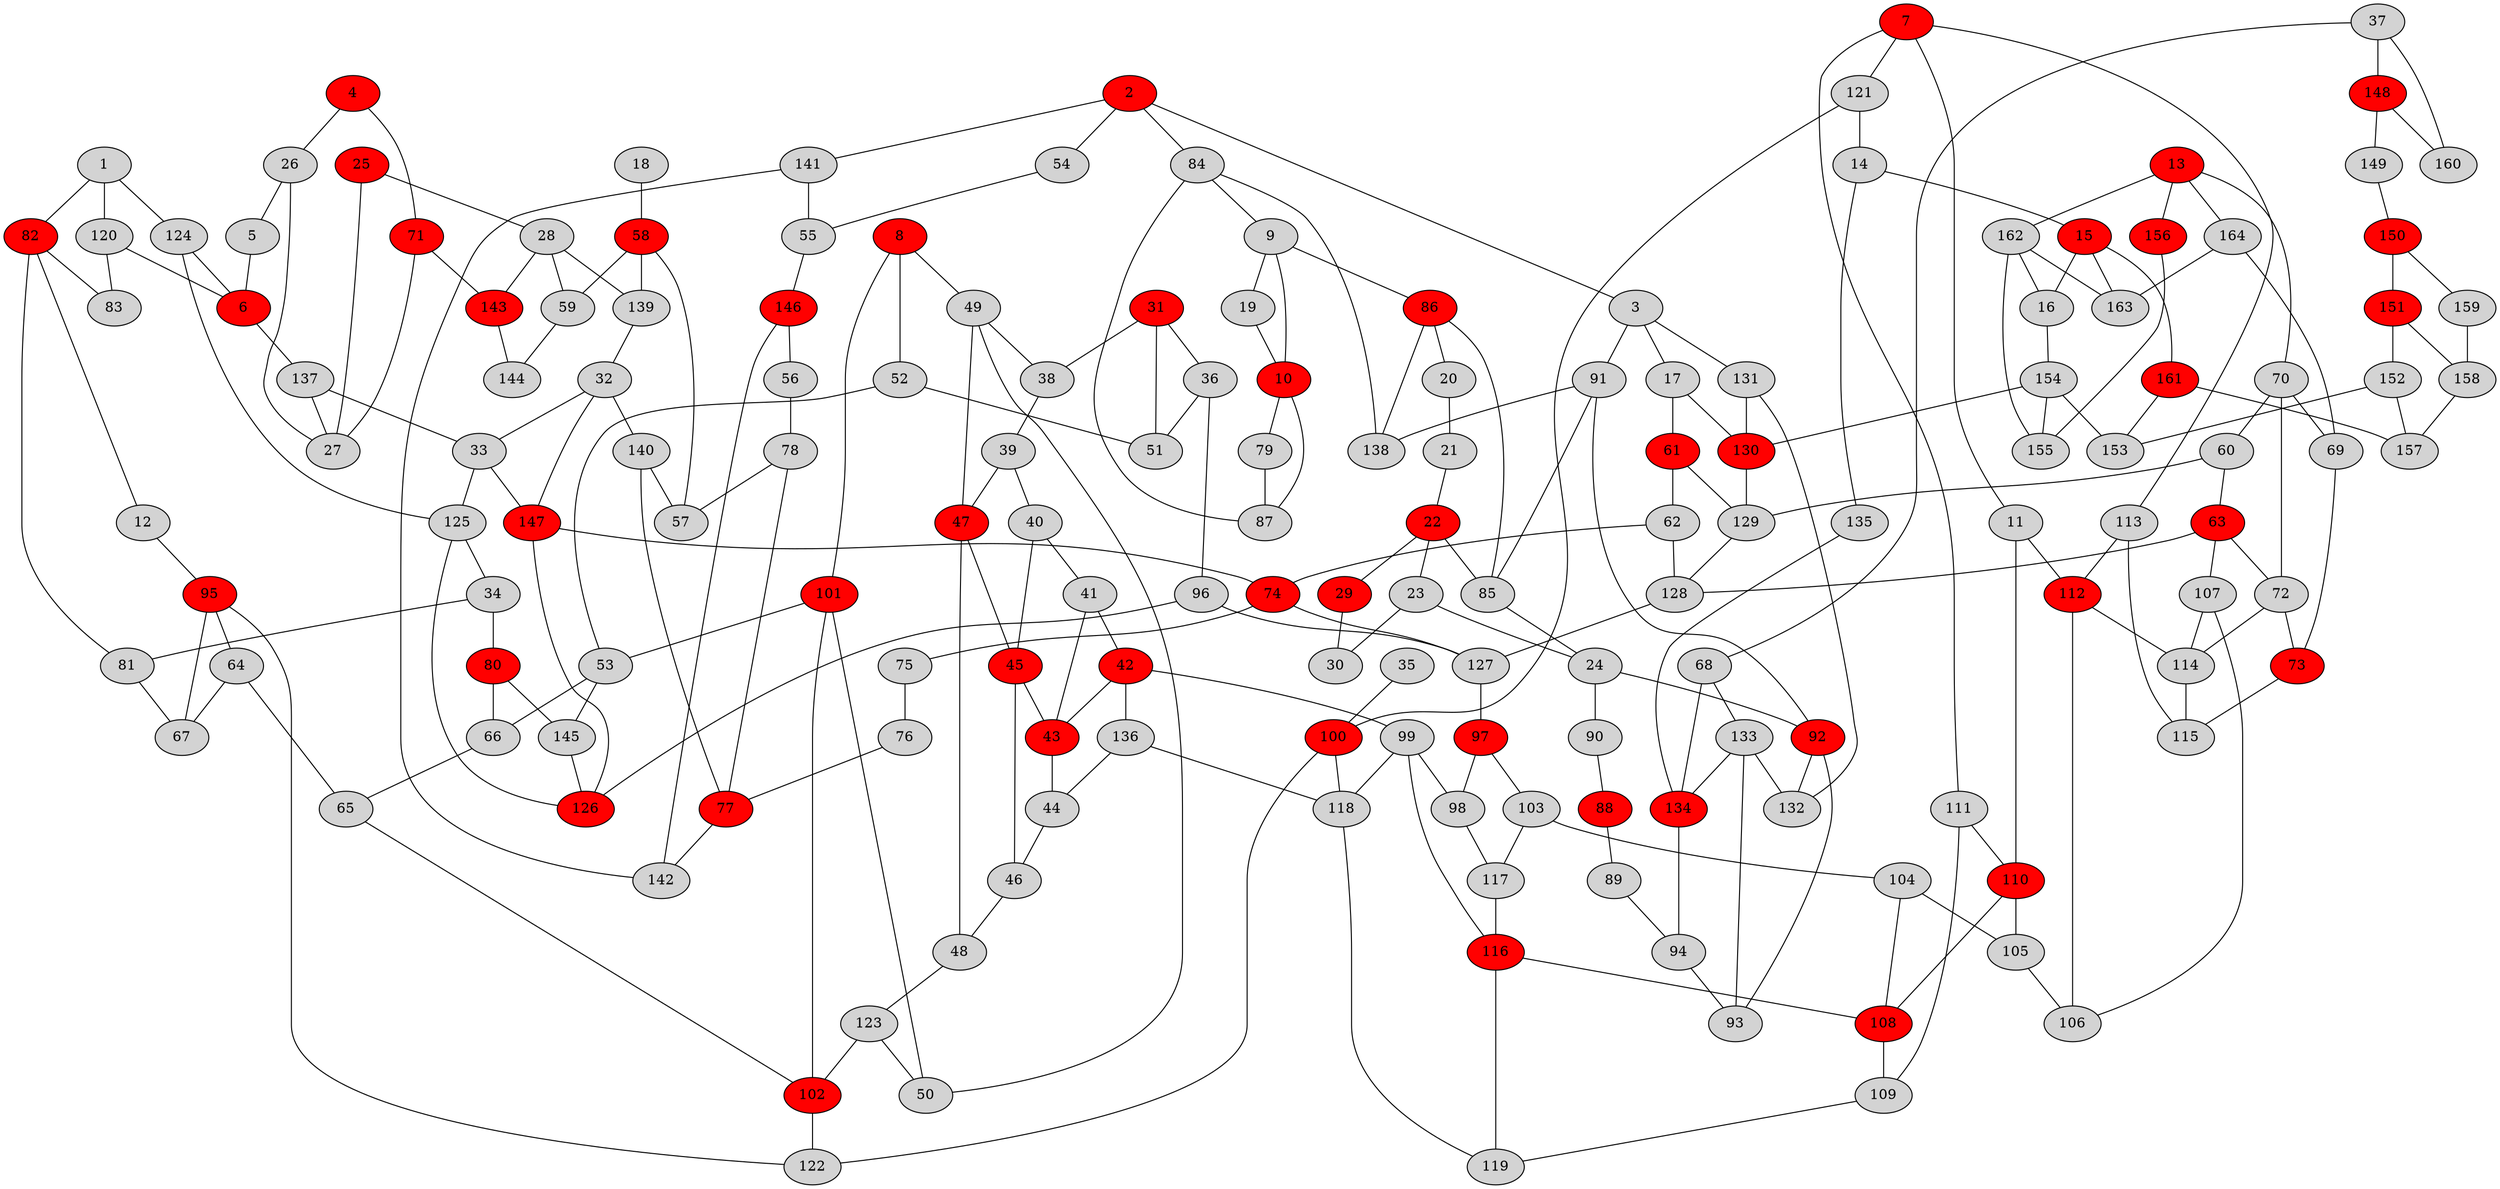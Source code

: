 graph {
	1 [style=filled]
	82 [fillcolor=red style=filled]
	120 [style=filled]
	124 [style=filled]
	2 [fillcolor=red style=filled]
	141 [style=filled]
	84 [style=filled]
	3 [style=filled]
	54 [style=filled]
	91 [style=filled]
	131 [style=filled]
	17 [style=filled]
	4 [fillcolor=red style=filled]
	71 [fillcolor=red style=filled]
	26 [style=filled]
	5 [style=filled]
	6 [fillcolor=red style=filled]
	137 [style=filled]
	7 [fillcolor=red style=filled]
	111 [style=filled]
	113 [style=filled]
	121 [style=filled]
	11 [style=filled]
	8 [fillcolor=red style=filled]
	101 [fillcolor=red style=filled]
	49 [style=filled]
	52 [style=filled]
	9 [style=filled]
	19 [style=filled]
	10 [fillcolor=red style=filled]
	86 [fillcolor=red style=filled]
	79 [style=filled]
	87 [style=filled]
	110 [fillcolor=red style=filled]
	112 [fillcolor=red style=filled]
	12 [style=filled]
	95 [fillcolor=red style=filled]
	13 [fillcolor=red style=filled]
	70 [style=filled]
	156 [fillcolor=red style=filled]
	162 [style=filled]
	164 [style=filled]
	14 [style=filled]
	15 [fillcolor=red style=filled]
	135 [style=filled]
	161 [fillcolor=red style=filled]
	163 [style=filled]
	16 [style=filled]
	154 [style=filled]
	61 [fillcolor=red style=filled]
	130 [fillcolor=red style=filled]
	18 [style=filled]
	58 [fillcolor=red style=filled]
	20 [style=filled]
	21 [style=filled]
	22 [fillcolor=red style=filled]
	29 [fillcolor=red style=filled]
	85 [style=filled]
	23 [style=filled]
	30 [style=filled]
	24 [style=filled]
	90 [style=filled]
	92 [fillcolor=red style=filled]
	25 [fillcolor=red style=filled]
	27 [style=filled]
	28 [style=filled]
	143 [fillcolor=red style=filled]
	139 [style=filled]
	59 [style=filled]
	31 [fillcolor=red style=filled]
	36 [style=filled]
	38 [style=filled]
	51 [style=filled]
	32 [style=filled]
	33 [style=filled]
	147 [fillcolor=red style=filled]
	140 [style=filled]
	125 [style=filled]
	34 [style=filled]
	80 [fillcolor=red style=filled]
	81 [style=filled]
	35 [style=filled]
	100 [fillcolor=red style=filled]
	96 [style=filled]
	37 [style=filled]
	68 [style=filled]
	148 [fillcolor=red style=filled]
	160 [style=filled]
	39 [style=filled]
	40 [style=filled]
	47 [fillcolor=red style=filled]
	41 [style=filled]
	45 [fillcolor=red style=filled]
	42 [fillcolor=red style=filled]
	43 [fillcolor=red style=filled]
	99 [style=filled]
	136 [style=filled]
	44 [style=filled]
	46 [style=filled]
	48 [style=filled]
	123 [style=filled]
	50 [style=filled]
	53 [style=filled]
	145 [style=filled]
	66 [style=filled]
	55 [style=filled]
	146 [fillcolor=red style=filled]
	56 [style=filled]
	78 [style=filled]
	57 [style=filled]
	144 [style=filled]
	60 [style=filled]
	63 [fillcolor=red style=filled]
	129 [style=filled]
	62 [style=filled]
	74 [fillcolor=red style=filled]
	128 [style=filled]
	72 [style=filled]
	107 [style=filled]
	64 [style=filled]
	65 [style=filled]
	67 [style=filled]
	102 [fillcolor=red style=filled]
	133 [style=filled]
	134 [fillcolor=red style=filled]
	69 [style=filled]
	73 [fillcolor=red style=filled]
	114 [style=filled]
	115 [style=filled]
	75 [style=filled]
	127 [style=filled]
	76 [style=filled]
	77 [fillcolor=red style=filled]
	142 [style=filled]
	83 [style=filled]
	138 [style=filled]
	88 [fillcolor=red style=filled]
	89 [style=filled]
	94 [style=filled]
	93 [style=filled]
	132 [style=filled]
	122 [style=filled]
	126 [fillcolor=red style=filled]
	97 [fillcolor=red style=filled]
	98 [style=filled]
	103 [style=filled]
	117 [style=filled]
	118 [style=filled]
	116 [fillcolor=red style=filled]
	104 [style=filled]
	105 [style=filled]
	108 [fillcolor=red style=filled]
	106 [style=filled]
	109 [style=filled]
	119 [style=filled]
	149 [style=filled]
	150 [fillcolor=red style=filled]
	151 [fillcolor=red style=filled]
	159 [style=filled]
	152 [style=filled]
	158 [style=filled]
	153 [style=filled]
	157 [style=filled]
	155 [style=filled]
	1 -- 82
	1 -- 120
	1 -- 124
	82 -- 12
	82 -- 81
	82 -- 83
	120 -- 6
	120 -- 83
	124 -- 6
	124 -- 125
	2 -- 141
	2 -- 84
	2 -- 3
	2 -- 54
	141 -- 55
	141 -- 142
	84 -- 9
	84 -- 87
	84 -- 138
	3 -- 91
	3 -- 131
	3 -- 17
	54 -- 55
	91 -- 85
	91 -- 92
	91 -- 138
	131 -- 130
	131 -- 132
	17 -- 61
	17 -- 130
	4 -- 71
	4 -- 26
	71 -- 27
	71 -- 143
	26 -- 5
	26 -- 27
	5 -- 6
	6 -- 137
	137 -- 27
	137 -- 33
	7 -- 111
	7 -- 113
	7 -- 121
	7 -- 11
	111 -- 109
	111 -- 110
	113 -- 112
	113 -- 115
	121 -- 14
	121 -- 100
	11 -- 110
	11 -- 112
	8 -- 101
	8 -- 49
	8 -- 52
	101 -- 50
	101 -- 53
	101 -- 102
	49 -- 38
	49 -- 47
	49 -- 50
	52 -- 51
	52 -- 53
	9 -- 19
	9 -- 10
	9 -- 86
	19 -- 10
	10 -- 79
	10 -- 87
	86 -- 20
	86 -- 85
	86 -- 138
	79 -- 87
	110 -- 105
	110 -- 108
	112 -- 106
	112 -- 114
	12 -- 95
	95 -- 64
	95 -- 67
	95 -- 122
	13 -- 70
	13 -- 156
	13 -- 162
	13 -- 164
	70 -- 60
	70 -- 69
	70 -- 72
	156 -- 155
	162 -- 16
	162 -- 155
	162 -- 163
	164 -- 69
	164 -- 163
	14 -- 15
	14 -- 135
	15 -- 161
	15 -- 163
	15 -- 16
	135 -- 134
	161 -- 153
	161 -- 157
	16 -- 154
	154 -- 130
	154 -- 153
	154 -- 155
	61 -- 62
	61 -- 129
	130 -- 129
	18 -- 58
	58 -- 57
	58 -- 139
	58 -- 59
	20 -- 21
	21 -- 22
	22 -- 29
	22 -- 85
	22 -- 23
	29 -- 30
	85 -- 24
	23 -- 30
	23 -- 24
	24 -- 90
	24 -- 92
	90 -- 88
	92 -- 93
	92 -- 132
	25 -- 27
	25 -- 28
	28 -- 143
	28 -- 139
	28 -- 59
	143 -- 144
	139 -- 32
	59 -- 144
	31 -- 36
	31 -- 38
	31 -- 51
	36 -- 96
	36 -- 51
	38 -- 39
	32 -- 33
	32 -- 147
	32 -- 140
	33 -- 147
	33 -- 125
	147 -- 74
	147 -- 126
	140 -- 57
	140 -- 77
	125 -- 34
	125 -- 126
	34 -- 80
	34 -- 81
	80 -- 66
	80 -- 145
	81 -- 67
	35 -- 100
	100 -- 118
	100 -- 122
	96 -- 126
	96 -- 127
	37 -- 68
	37 -- 148
	37 -- 160
	68 -- 133
	68 -- 134
	148 -- 149
	148 -- 160
	39 -- 40
	39 -- 47
	40 -- 41
	40 -- 45
	47 -- 45
	47 -- 48
	41 -- 42
	41 -- 43
	45 -- 43
	45 -- 46
	42 -- 99
	42 -- 136
	42 -- 43
	43 -- 44
	99 -- 98
	99 -- 118
	99 -- 116
	136 -- 44
	136 -- 118
	44 -- 46
	46 -- 48
	48 -- 123
	123 -- 50
	123 -- 102
	53 -- 145
	53 -- 66
	145 -- 126
	66 -- 65
	55 -- 146
	146 -- 56
	146 -- 142
	56 -- 78
	78 -- 57
	78 -- 77
	60 -- 63
	60 -- 129
	63 -- 72
	63 -- 107
	63 -- 128
	129 -- 128
	62 -- 74
	62 -- 128
	74 -- 75
	74 -- 127
	128 -- 127
	72 -- 73
	72 -- 114
	107 -- 106
	107 -- 114
	64 -- 65
	64 -- 67
	65 -- 102
	102 -- 122
	133 -- 93
	133 -- 132
	133 -- 134
	134 -- 94
	69 -- 73
	73 -- 115
	114 -- 115
	75 -- 76
	127 -- 97
	76 -- 77
	77 -- 142
	88 -- 89
	89 -- 94
	94 -- 93
	97 -- 98
	97 -- 103
	98 -- 117
	103 -- 104
	103 -- 117
	117 -- 116
	118 -- 119
	116 -- 108
	116 -- 119
	104 -- 105
	104 -- 108
	105 -- 106
	108 -- 109
	109 -- 119
	149 -- 150
	150 -- 151
	150 -- 159
	151 -- 152
	151 -- 158
	159 -- 158
	152 -- 153
	152 -- 157
	158 -- 157
}
